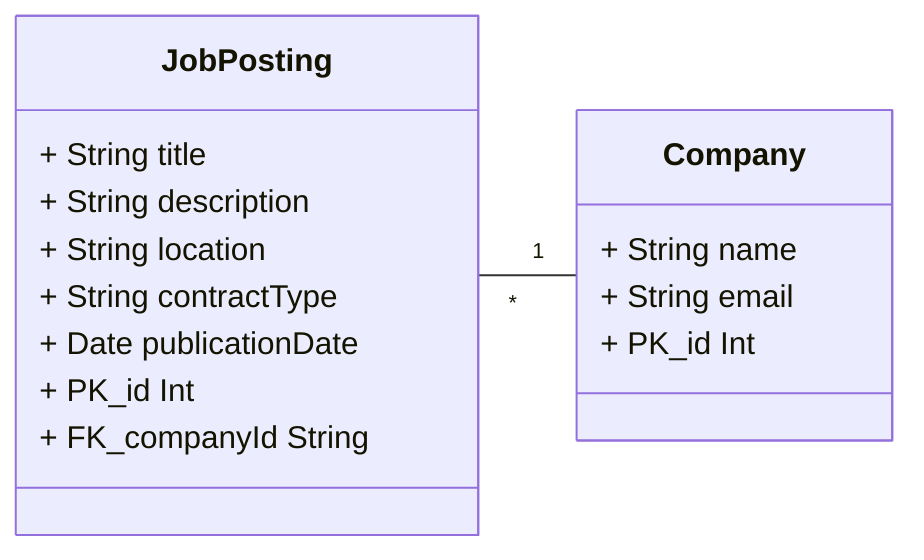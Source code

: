 classDiagram

direction LR

class JobPosting {

+ String title

+ String description

+ String location

+ String contractType

+ Date publicationDate

+ PK_id Int

+ FK_companyId String

}

class Company {

+ String name

+ String email

+ PK_id Int

}

JobPosting "*" -- "1" Company